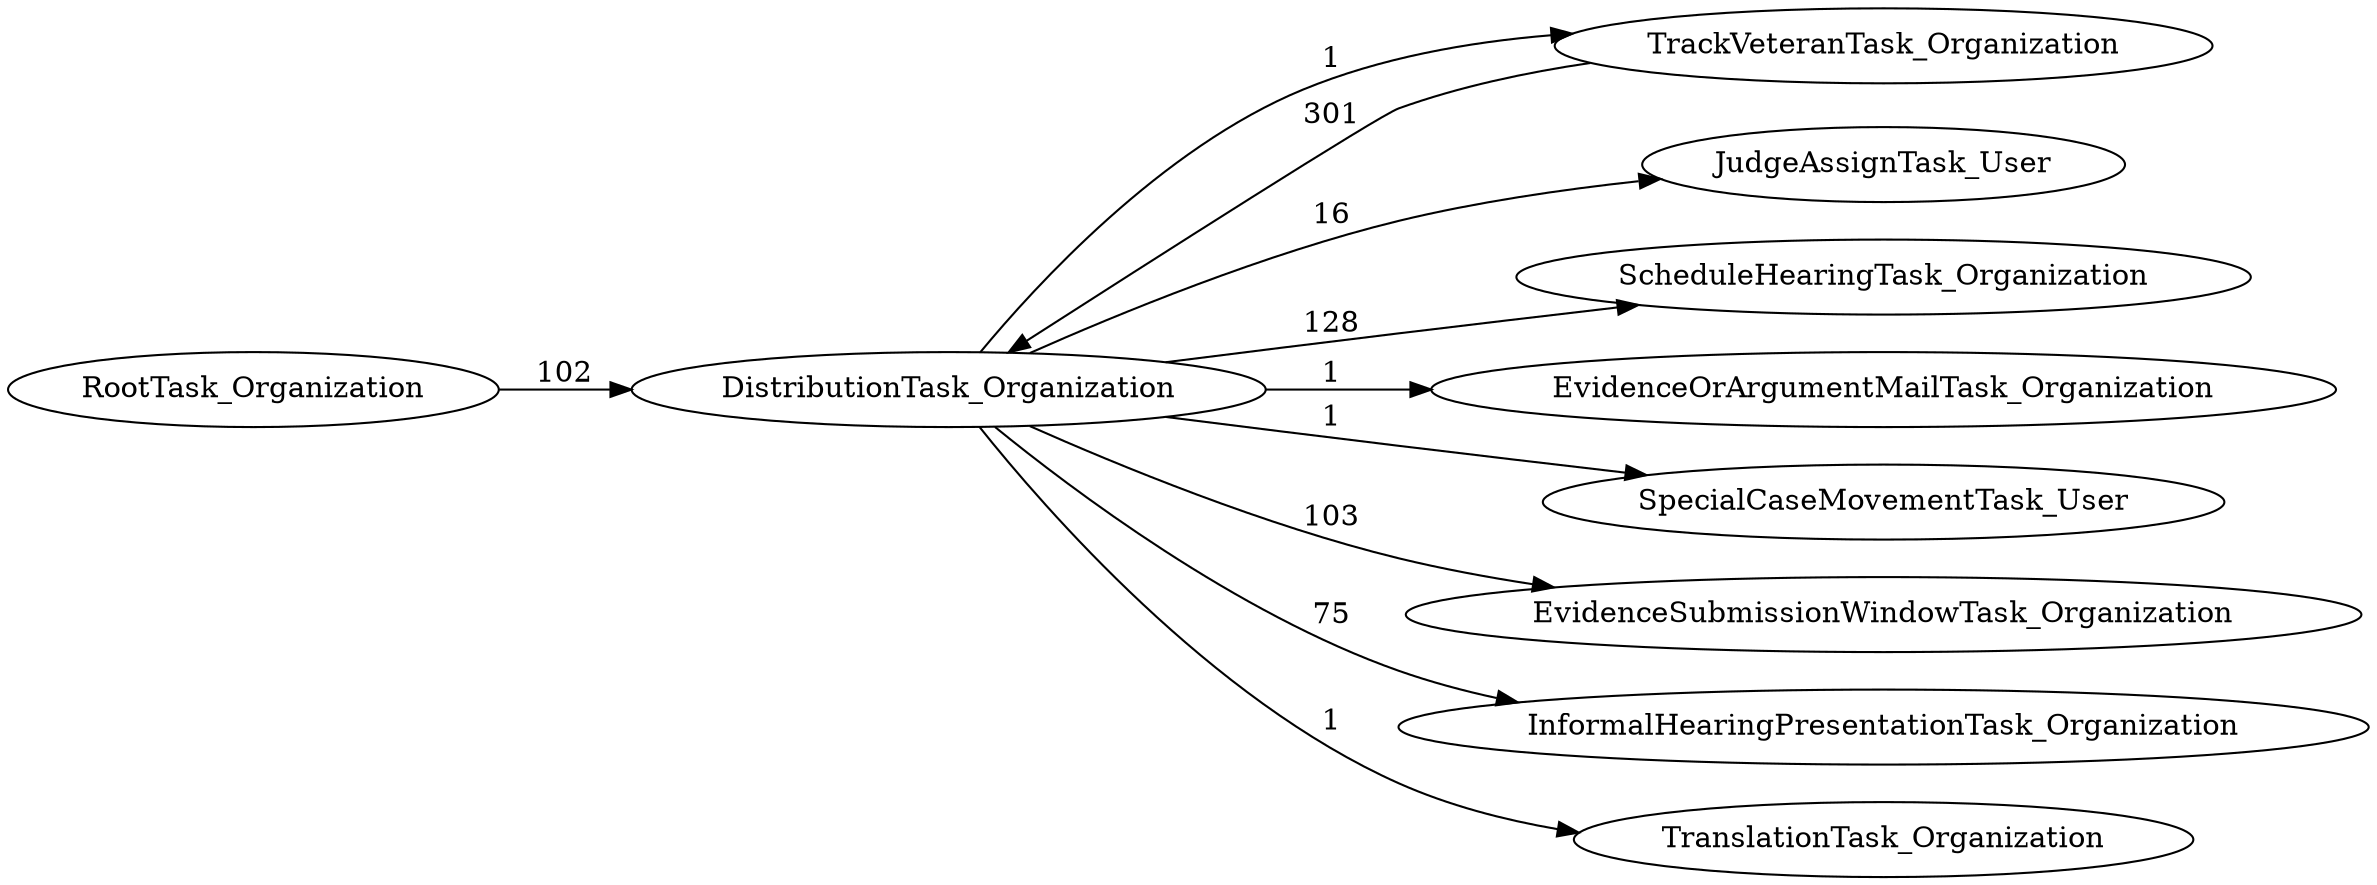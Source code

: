 digraph G {
rankdir="LR";
"DistributionTask_Organization" -> "TrackVeteranTask_Organization" [label=1]
"DistributionTask_Organization" -> "JudgeAssignTask_User" [label=16]
"DistributionTask_Organization" -> "ScheduleHearingTask_Organization" [label=128]
"RootTask_Organization" -> "DistributionTask_Organization" [label=102]
"DistributionTask_Organization" -> "EvidenceOrArgumentMailTask_Organization" [label=1]
"DistributionTask_Organization" -> "SpecialCaseMovementTask_User" [label=1]
"DistributionTask_Organization" -> "EvidenceSubmissionWindowTask_Organization" [label=103]
"DistributionTask_Organization" -> "InformalHearingPresentationTask_Organization" [label=75]
"TrackVeteranTask_Organization" -> "DistributionTask_Organization" [label=301]
"DistributionTask_Organization" -> "TranslationTask_Organization" [label=1]
}
